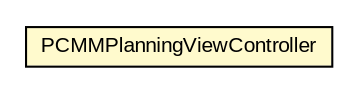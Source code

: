 #!/usr/local/bin/dot
#
# Class diagram 
# Generated by UMLGraph version R5_6-24-gf6e263 (http://www.umlgraph.org/)
#

digraph G {
	edge [fontname="arial",fontsize=10,labelfontname="arial",labelfontsize=10];
	node [fontname="arial",fontsize=10,shape=plaintext];
	nodesep=0.25;
	ranksep=0.5;
	// gov.sandia.cf.parts.ui.pcmm.PCMMPlanningViewController
	c301154 [label=<<table title="gov.sandia.cf.parts.ui.pcmm.PCMMPlanningViewController" border="0" cellborder="1" cellspacing="0" cellpadding="2" port="p" bgcolor="lemonChiffon" href="./PCMMPlanningViewController.html">
		<tr><td><table border="0" cellspacing="0" cellpadding="1">
<tr><td align="center" balign="center"> PCMMPlanningViewController </td></tr>
		</table></td></tr>
		</table>>, URL="./PCMMPlanningViewController.html", fontname="arial", fontcolor="black", fontsize=10.0];
}

